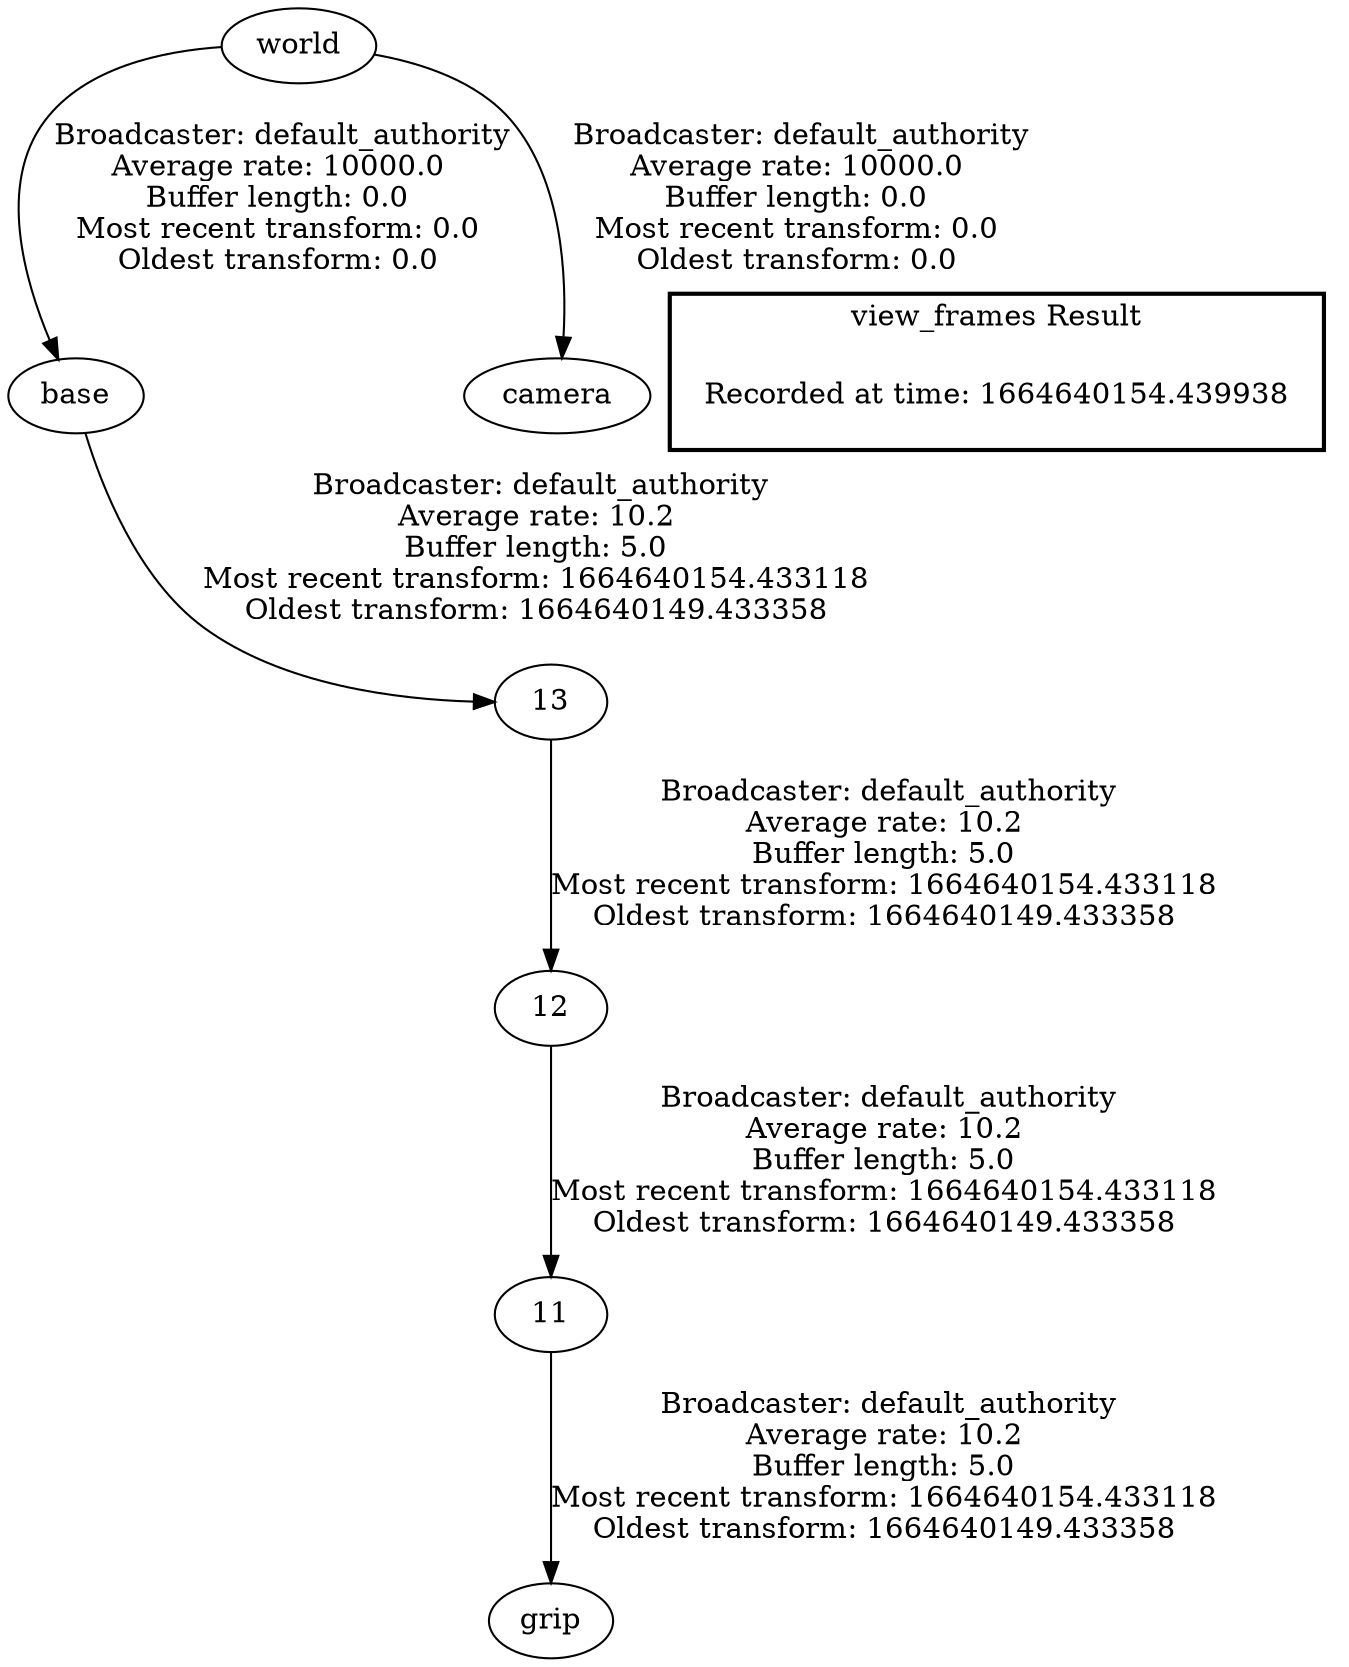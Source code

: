 digraph G {
"world" -> "base"[label=" Broadcaster: default_authority\nAverage rate: 10000.0\nBuffer length: 0.0\nMost recent transform: 0.0\nOldest transform: 0.0\n"];
"world" -> "camera"[label=" Broadcaster: default_authority\nAverage rate: 10000.0\nBuffer length: 0.0\nMost recent transform: 0.0\nOldest transform: 0.0\n"];
"11" -> "grip"[label=" Broadcaster: default_authority\nAverage rate: 10.2\nBuffer length: 5.0\nMost recent transform: 1664640154.433118\nOldest transform: 1664640149.433358\n"];
"12" -> "11"[label=" Broadcaster: default_authority\nAverage rate: 10.2\nBuffer length: 5.0\nMost recent transform: 1664640154.433118\nOldest transform: 1664640149.433358\n"];
"13" -> "12"[label=" Broadcaster: default_authority\nAverage rate: 10.2\nBuffer length: 5.0\nMost recent transform: 1664640154.433118\nOldest transform: 1664640149.433358\n"];
"base" -> "13"[label=" Broadcaster: default_authority\nAverage rate: 10.2\nBuffer length: 5.0\nMost recent transform: 1664640154.433118\nOldest transform: 1664640149.433358\n"];
edge [style=invis];
 subgraph cluster_legend { style=bold; color=black; label ="view_frames Result";
"Recorded at time: 1664640154.439938"[ shape=plaintext ] ;
}->"13";
}